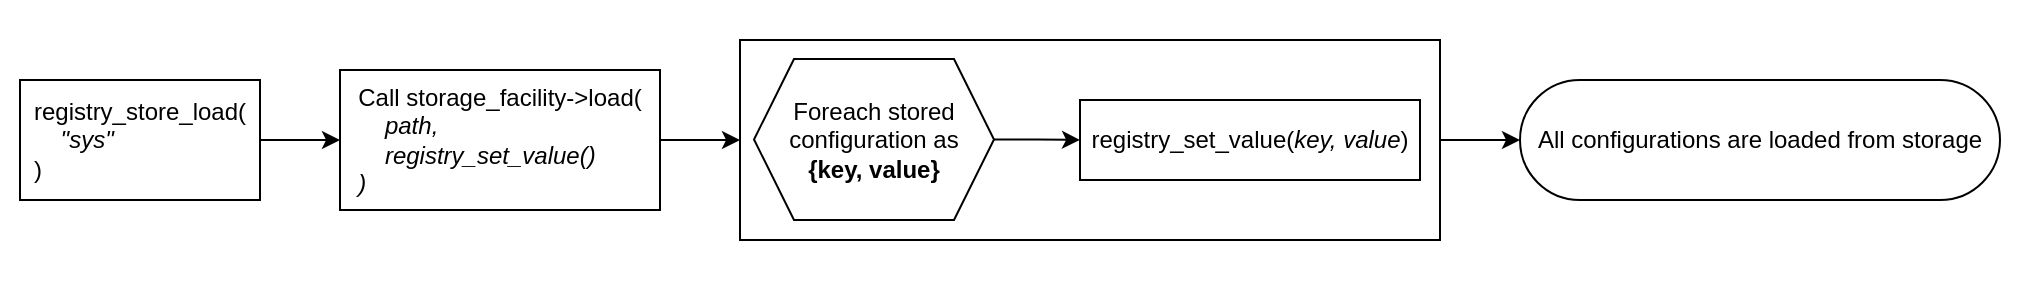 <mxfile>
    <diagram id="fjN8D4Odn0497USpxgly" name="Page-1">
        <mxGraphModel dx="2543" dy="782" grid="1" gridSize="10" guides="1" tooltips="1" connect="1" arrows="1" fold="1" page="1" pageScale="1" pageWidth="1169" pageHeight="827" background="#FFFFFF" math="0" shadow="0">
            <root>
                <mxCell id="0"/>
                <mxCell id="1" parent="0"/>
                <mxCell id="274" value="" style="rounded=0;whiteSpace=wrap;html=1;strokeColor=none;" parent="1" vertex="1">
                    <mxGeometry x="-1160" y="10" width="1010" height="140" as="geometry"/>
                </mxCell>
                <mxCell id="184" value="registry_store_load(&lt;br&gt;&lt;div style=&quot;text-align: left&quot;&gt;&lt;span&gt;&lt;i&gt;&amp;nbsp; &amp;nbsp; &quot;sys&quot;&lt;/i&gt;&lt;/span&gt;&lt;/div&gt;&lt;div style=&quot;text-align: left&quot;&gt;&lt;span&gt;)&lt;/span&gt;&lt;/div&gt;" style="rounded=0;whiteSpace=wrap;html=1;" parent="1" vertex="1">
                    <mxGeometry x="-1150" y="50" width="120" height="60" as="geometry"/>
                </mxCell>
                <mxCell id="253" style="edgeStyle=elbowEdgeStyle;rounded=0;html=1;" parent="1" source="184" target="255" edge="1">
                    <mxGeometry relative="1" as="geometry">
                        <mxPoint x="-228" y="290" as="sourcePoint"/>
                    </mxGeometry>
                </mxCell>
                <mxCell id="255" value="Call storage_facility-&amp;gt;load(&lt;br&gt;&lt;div style=&quot;text-align: left&quot;&gt;&lt;i&gt;&amp;nbsp; &amp;nbsp; path,&lt;/i&gt;&lt;/div&gt;&lt;i&gt;&lt;div style=&quot;text-align: left&quot;&gt;&lt;i&gt;&amp;nbsp; &amp;nbsp; registry_set_value()&lt;/i&gt;&lt;/div&gt;&lt;div style=&quot;text-align: left&quot;&gt;&lt;span&gt;)&lt;/span&gt;&lt;/div&gt;&lt;/i&gt;" style="rounded=0;whiteSpace=wrap;html=1;" parent="1" vertex="1">
                    <mxGeometry x="-990" y="45" width="160" height="70" as="geometry"/>
                </mxCell>
                <mxCell id="288" style="edgeStyle=elbowEdgeStyle;rounded=0;html=1;" parent="1" source="289" target="290" edge="1">
                    <mxGeometry relative="1" as="geometry">
                        <mxPoint x="-1019.765" y="630.235" as="targetPoint"/>
                    </mxGeometry>
                </mxCell>
                <mxCell id="289" value="" style="rounded=0;whiteSpace=wrap;html=1;verticalAlign=top;" parent="1" vertex="1">
                    <mxGeometry x="-790" y="30" width="350" height="100" as="geometry"/>
                </mxCell>
                <mxCell id="290" value="All configurations are loaded from storage" style="rounded=1;whiteSpace=wrap;html=1;arcSize=50;" parent="1" vertex="1">
                    <mxGeometry x="-400" y="50" width="240" height="60" as="geometry"/>
                </mxCell>
                <mxCell id="295" value="" style="edgeStyle=elbowEdgeStyle;rounded=0;html=1;exitX=1;exitY=0.5;exitDx=0;exitDy=0;" parent="1" source="297" target="296" edge="1">
                    <mxGeometry relative="1" as="geometry">
                        <mxPoint x="-614" y="123.75" as="targetPoint"/>
                        <mxPoint as="offset"/>
                        <mxPoint x="-673" y="121.75" as="sourcePoint"/>
                    </mxGeometry>
                </mxCell>
                <mxCell id="296" value="registry_set_value(&lt;i&gt;key, value&lt;/i&gt;)" style="rounded=0;whiteSpace=wrap;html=1;" parent="1" vertex="1">
                    <mxGeometry x="-620" y="60" width="170" height="40" as="geometry"/>
                </mxCell>
                <mxCell id="297" value="Foreach stored configuration&amp;nbsp;as&lt;br&gt;&lt;b&gt;{key, value}&lt;/b&gt;" style="shape=hexagon;perimeter=hexagonPerimeter2;whiteSpace=wrap;html=1;fixedSize=1;" parent="1" vertex="1">
                    <mxGeometry x="-783" y="39.5" width="120" height="80.5" as="geometry"/>
                </mxCell>
                <mxCell id="298" style="edgeStyle=elbowEdgeStyle;rounded=0;html=1;" parent="1" source="255" target="289" edge="1">
                    <mxGeometry relative="1" as="geometry">
                        <mxPoint x="-790" y="79.66" as="sourcePoint"/>
                        <mxPoint x="-750" y="79.66" as="targetPoint"/>
                    </mxGeometry>
                </mxCell>
            </root>
        </mxGraphModel>
    </diagram>
</mxfile>
